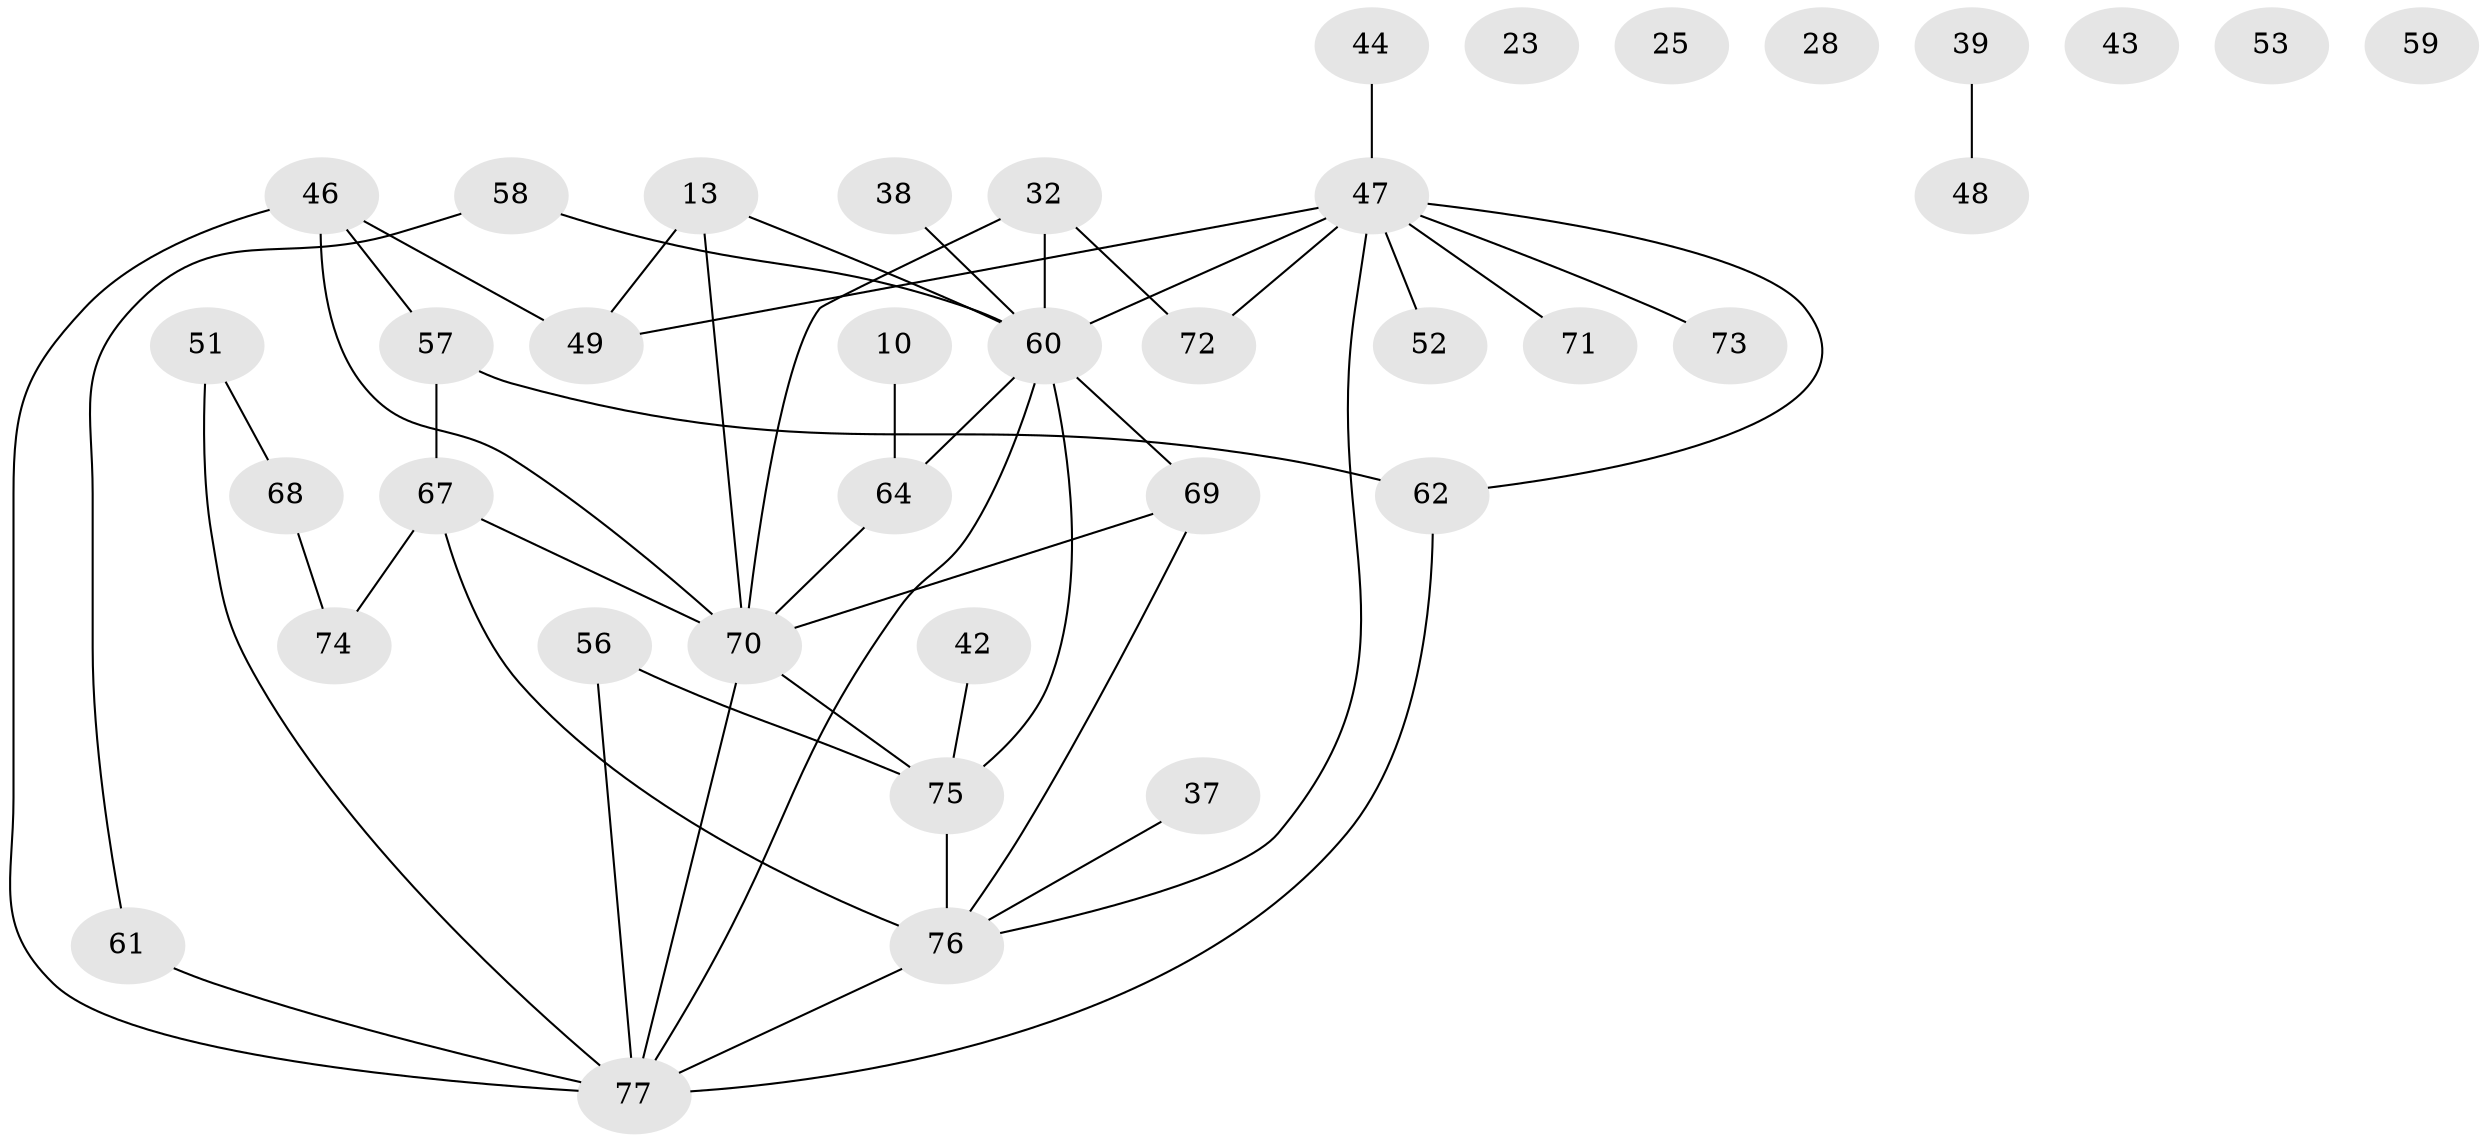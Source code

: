 // original degree distribution, {2: 0.22077922077922077, 3: 0.33766233766233766, 1: 0.14285714285714285, 4: 0.14285714285714285, 5: 0.025974025974025976, 6: 0.025974025974025976, 0: 0.07792207792207792, 8: 0.012987012987012988, 7: 0.012987012987012988}
// Generated by graph-tools (version 1.1) at 2025/40/03/09/25 04:40:34]
// undirected, 38 vertices, 49 edges
graph export_dot {
graph [start="1"]
  node [color=gray90,style=filled];
  10;
  13 [super="+12"];
  23;
  25;
  28;
  32 [super="+30"];
  37 [super="+17"];
  38;
  39;
  42;
  43;
  44;
  46 [super="+14"];
  47 [super="+35"];
  48;
  49 [super="+31"];
  51;
  52;
  53;
  56 [super="+3"];
  57 [super="+5+22"];
  58;
  59;
  60 [super="+33+26"];
  61 [super="+40"];
  62 [super="+9"];
  64 [super="+18"];
  67 [super="+50+66"];
  68;
  69;
  70 [super="+8+21+41"];
  71;
  72;
  73;
  74;
  75 [super="+7+11+54"];
  76 [super="+2+55"];
  77 [super="+4+65+45"];
  10 -- 64;
  13 -- 70 [weight=3];
  13 -- 49;
  13 -- 60;
  32 -- 72;
  32 -- 70 [weight=2];
  32 -- 60;
  37 -- 76;
  38 -- 60;
  39 -- 48;
  42 -- 75;
  44 -- 47;
  46 -- 70 [weight=2];
  46 -- 57;
  46 -- 49;
  46 -- 77;
  47 -- 49;
  47 -- 52;
  47 -- 71;
  47 -- 72;
  47 -- 73;
  47 -- 76;
  47 -- 60;
  47 -- 62;
  51 -- 68;
  51 -- 77;
  56 -- 75;
  56 -- 77;
  57 -- 62 [weight=2];
  57 -- 67;
  58 -- 60;
  58 -- 61;
  60 -- 64 [weight=3];
  60 -- 69;
  60 -- 75;
  60 -- 77;
  61 -- 77 [weight=3];
  62 -- 77 [weight=2];
  64 -- 70;
  67 -- 76;
  67 -- 70;
  67 -- 74;
  68 -- 74;
  69 -- 70 [weight=2];
  69 -- 76;
  70 -- 75 [weight=2];
  70 -- 77;
  75 -- 76 [weight=2];
  76 -- 77 [weight=2];
}
